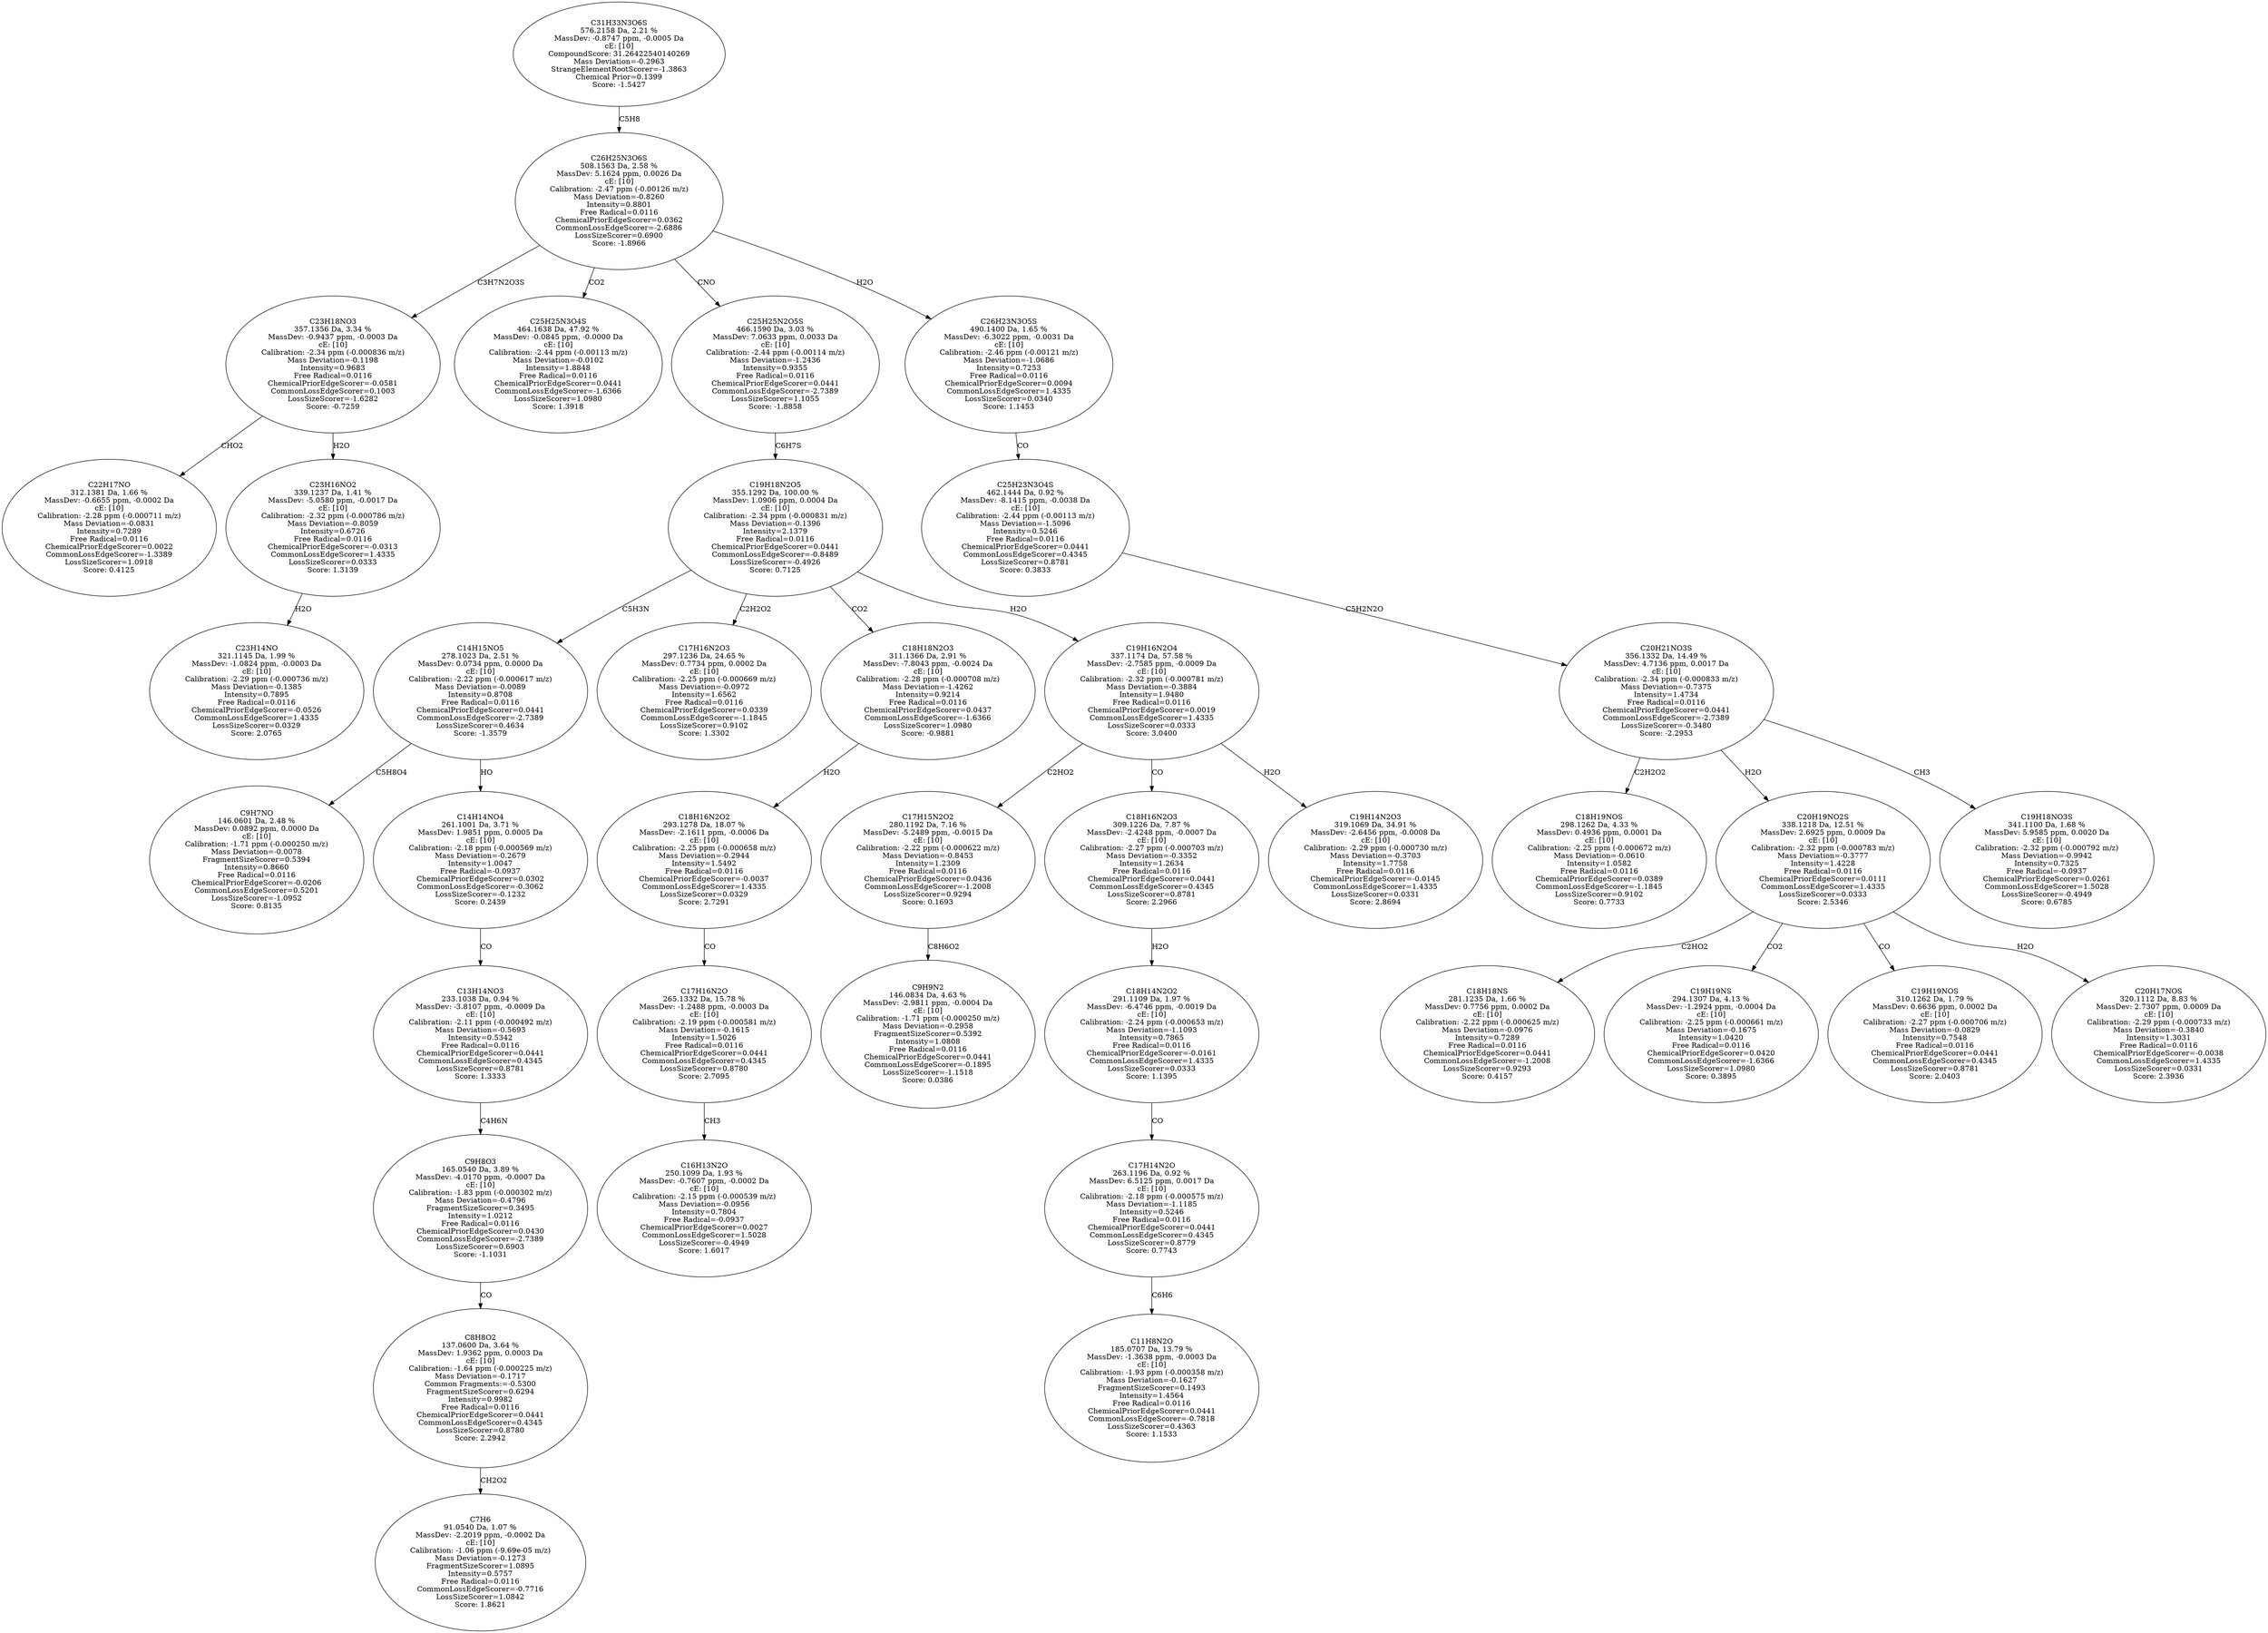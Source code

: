 strict digraph {
v1 [label="C22H17NO\n312.1381 Da, 1.66 %\nMassDev: -0.6655 ppm, -0.0002 Da\ncE: [10]\nCalibration: -2.28 ppm (-0.000711 m/z)\nMass Deviation=-0.0831\nIntensity=0.7289\nFree Radical=0.0116\nChemicalPriorEdgeScorer=0.0022\nCommonLossEdgeScorer=-1.3389\nLossSizeScorer=1.0918\nScore: 0.4125"];
v2 [label="C23H14NO\n321.1145 Da, 1.99 %\nMassDev: -1.0824 ppm, -0.0003 Da\ncE: [10]\nCalibration: -2.29 ppm (-0.000736 m/z)\nMass Deviation=-0.1385\nIntensity=0.7895\nFree Radical=0.0116\nChemicalPriorEdgeScorer=-0.0526\nCommonLossEdgeScorer=1.4335\nLossSizeScorer=0.0329\nScore: 2.0765"];
v3 [label="C23H16NO2\n339.1237 Da, 1.41 %\nMassDev: -5.0580 ppm, -0.0017 Da\ncE: [10]\nCalibration: -2.32 ppm (-0.000786 m/z)\nMass Deviation=-0.8059\nIntensity=0.6726\nFree Radical=0.0116\nChemicalPriorEdgeScorer=-0.0313\nCommonLossEdgeScorer=1.4335\nLossSizeScorer=0.0333\nScore: 1.3139"];
v4 [label="C23H18NO3\n357.1356 Da, 3.34 %\nMassDev: -0.9437 ppm, -0.0003 Da\ncE: [10]\nCalibration: -2.34 ppm (-0.000836 m/z)\nMass Deviation=-0.1198\nIntensity=0.9683\nFree Radical=0.0116\nChemicalPriorEdgeScorer=-0.0581\nCommonLossEdgeScorer=0.1003\nLossSizeScorer=-1.6282\nScore: -0.7259"];
v5 [label="C25H25N3O4S\n464.1638 Da, 47.92 %\nMassDev: -0.0845 ppm, -0.0000 Da\ncE: [10]\nCalibration: -2.44 ppm (-0.00113 m/z)\nMass Deviation=-0.0102\nIntensity=1.8848\nFree Radical=0.0116\nChemicalPriorEdgeScorer=0.0441\nCommonLossEdgeScorer=-1.6366\nLossSizeScorer=1.0980\nScore: 1.3918"];
v6 [label="C9H7NO\n146.0601 Da, 2.48 %\nMassDev: 0.0892 ppm, 0.0000 Da\ncE: [10]\nCalibration: -1.71 ppm (-0.000250 m/z)\nMass Deviation=-0.0078\nFragmentSizeScorer=0.5394\nIntensity=0.8660\nFree Radical=0.0116\nChemicalPriorEdgeScorer=-0.0206\nCommonLossEdgeScorer=0.5201\nLossSizeScorer=-1.0952\nScore: 0.8135"];
v7 [label="C7H6\n91.0540 Da, 1.07 %\nMassDev: -2.2019 ppm, -0.0002 Da\ncE: [10]\nCalibration: -1.06 ppm (-9.69e-05 m/z)\nMass Deviation=-0.1273\nFragmentSizeScorer=1.0895\nIntensity=0.5757\nFree Radical=0.0116\nCommonLossEdgeScorer=-0.7716\nLossSizeScorer=1.0842\nScore: 1.8621"];
v8 [label="C8H8O2\n137.0600 Da, 3.64 %\nMassDev: 1.9362 ppm, 0.0003 Da\ncE: [10]\nCalibration: -1.64 ppm (-0.000225 m/z)\nMass Deviation=-0.1717\nCommon Fragments:=-0.5300\nFragmentSizeScorer=0.6294\nIntensity=0.9982\nFree Radical=0.0116\nChemicalPriorEdgeScorer=0.0441\nCommonLossEdgeScorer=0.4345\nLossSizeScorer=0.8780\nScore: 2.2942"];
v9 [label="C9H8O3\n165.0540 Da, 3.89 %\nMassDev: -4.0170 ppm, -0.0007 Da\ncE: [10]\nCalibration: -1.83 ppm (-0.000302 m/z)\nMass Deviation=-0.4796\nFragmentSizeScorer=0.3495\nIntensity=1.0212\nFree Radical=0.0116\nChemicalPriorEdgeScorer=0.0430\nCommonLossEdgeScorer=-2.7389\nLossSizeScorer=0.6903\nScore: -1.1031"];
v10 [label="C13H14NO3\n233.1038 Da, 0.94 %\nMassDev: -3.8107 ppm, -0.0009 Da\ncE: [10]\nCalibration: -2.11 ppm (-0.000492 m/z)\nMass Deviation=-0.5693\nIntensity=0.5342\nFree Radical=0.0116\nChemicalPriorEdgeScorer=0.0441\nCommonLossEdgeScorer=0.4345\nLossSizeScorer=0.8781\nScore: 1.3333"];
v11 [label="C14H14NO4\n261.1001 Da, 3.71 %\nMassDev: 1.9851 ppm, 0.0005 Da\ncE: [10]\nCalibration: -2.18 ppm (-0.000569 m/z)\nMass Deviation=-0.2679\nIntensity=1.0047\nFree Radical=-0.0937\nChemicalPriorEdgeScorer=0.0302\nCommonLossEdgeScorer=-0.3062\nLossSizeScorer=-0.1232\nScore: 0.2439"];
v12 [label="C14H15NO5\n278.1023 Da, 2.51 %\nMassDev: 0.0734 ppm, 0.0000 Da\ncE: [10]\nCalibration: -2.22 ppm (-0.000617 m/z)\nMass Deviation=-0.0089\nIntensity=0.8708\nFree Radical=0.0116\nChemicalPriorEdgeScorer=0.0441\nCommonLossEdgeScorer=-2.7389\nLossSizeScorer=0.4634\nScore: -1.3579"];
v13 [label="C17H16N2O3\n297.1236 Da, 24.65 %\nMassDev: 0.7734 ppm, 0.0002 Da\ncE: [10]\nCalibration: -2.25 ppm (-0.000669 m/z)\nMass Deviation=-0.0972\nIntensity=1.6562\nFree Radical=0.0116\nChemicalPriorEdgeScorer=0.0339\nCommonLossEdgeScorer=-1.1845\nLossSizeScorer=0.9102\nScore: 1.3302"];
v14 [label="C16H13N2O\n250.1099 Da, 1.93 %\nMassDev: -0.7607 ppm, -0.0002 Da\ncE: [10]\nCalibration: -2.15 ppm (-0.000539 m/z)\nMass Deviation=-0.0956\nIntensity=0.7804\nFree Radical=-0.0937\nChemicalPriorEdgeScorer=0.0027\nCommonLossEdgeScorer=1.5028\nLossSizeScorer=-0.4949\nScore: 1.6017"];
v15 [label="C17H16N2O\n265.1332 Da, 15.78 %\nMassDev: -1.2488 ppm, -0.0003 Da\ncE: [10]\nCalibration: -2.19 ppm (-0.000581 m/z)\nMass Deviation=-0.1615\nIntensity=1.5026\nFree Radical=0.0116\nChemicalPriorEdgeScorer=0.0441\nCommonLossEdgeScorer=0.4345\nLossSizeScorer=0.8780\nScore: 2.7095"];
v16 [label="C18H16N2O2\n293.1278 Da, 18.07 %\nMassDev: -2.1611 ppm, -0.0006 Da\ncE: [10]\nCalibration: -2.25 ppm (-0.000658 m/z)\nMass Deviation=-0.2944\nIntensity=1.5492\nFree Radical=0.0116\nChemicalPriorEdgeScorer=-0.0037\nCommonLossEdgeScorer=1.4335\nLossSizeScorer=0.0329\nScore: 2.7291"];
v17 [label="C18H18N2O3\n311.1366 Da, 2.91 %\nMassDev: -7.8043 ppm, -0.0024 Da\ncE: [10]\nCalibration: -2.28 ppm (-0.000708 m/z)\nMass Deviation=-1.4262\nIntensity=0.9214\nFree Radical=0.0116\nChemicalPriorEdgeScorer=0.0437\nCommonLossEdgeScorer=-1.6366\nLossSizeScorer=1.0980\nScore: -0.9881"];
v18 [label="C9H9N2\n146.0834 Da, 4.63 %\nMassDev: -2.9811 ppm, -0.0004 Da\ncE: [10]\nCalibration: -1.71 ppm (-0.000250 m/z)\nMass Deviation=-0.2958\nFragmentSizeScorer=0.5392\nIntensity=1.0808\nFree Radical=0.0116\nChemicalPriorEdgeScorer=0.0441\nCommonLossEdgeScorer=-0.1895\nLossSizeScorer=-1.1518\nScore: 0.0386"];
v19 [label="C17H15N2O2\n280.1192 Da, 7.16 %\nMassDev: -5.2489 ppm, -0.0015 Da\ncE: [10]\nCalibration: -2.22 ppm (-0.000622 m/z)\nMass Deviation=-0.8453\nIntensity=1.2309\nFree Radical=0.0116\nChemicalPriorEdgeScorer=0.0436\nCommonLossEdgeScorer=-1.2008\nLossSizeScorer=0.9294\nScore: 0.1693"];
v20 [label="C11H8N2O\n185.0707 Da, 13.79 %\nMassDev: -1.3638 ppm, -0.0003 Da\ncE: [10]\nCalibration: -1.93 ppm (-0.000358 m/z)\nMass Deviation=-0.1627\nFragmentSizeScorer=0.1493\nIntensity=1.4564\nFree Radical=0.0116\nChemicalPriorEdgeScorer=0.0441\nCommonLossEdgeScorer=-0.7818\nLossSizeScorer=0.4363\nScore: 1.1533"];
v21 [label="C17H14N2O\n263.1196 Da, 0.92 %\nMassDev: 6.5125 ppm, 0.0017 Da\ncE: [10]\nCalibration: -2.18 ppm (-0.000575 m/z)\nMass Deviation=-1.1185\nIntensity=0.5246\nFree Radical=0.0116\nChemicalPriorEdgeScorer=0.0441\nCommonLossEdgeScorer=0.4345\nLossSizeScorer=0.8779\nScore: 0.7743"];
v22 [label="C18H14N2O2\n291.1109 Da, 1.97 %\nMassDev: -6.4746 ppm, -0.0019 Da\ncE: [10]\nCalibration: -2.24 ppm (-0.000653 m/z)\nMass Deviation=-1.1093\nIntensity=0.7865\nFree Radical=0.0116\nChemicalPriorEdgeScorer=-0.0161\nCommonLossEdgeScorer=1.4335\nLossSizeScorer=0.0333\nScore: 1.1395"];
v23 [label="C18H16N2O3\n309.1226 Da, 7.87 %\nMassDev: -2.4248 ppm, -0.0007 Da\ncE: [10]\nCalibration: -2.27 ppm (-0.000703 m/z)\nMass Deviation=-0.3352\nIntensity=1.2634\nFree Radical=0.0116\nChemicalPriorEdgeScorer=0.0441\nCommonLossEdgeScorer=0.4345\nLossSizeScorer=0.8781\nScore: 2.2966"];
v24 [label="C19H14N2O3\n319.1069 Da, 34.91 %\nMassDev: -2.6456 ppm, -0.0008 Da\ncE: [10]\nCalibration: -2.29 ppm (-0.000730 m/z)\nMass Deviation=-0.3703\nIntensity=1.7758\nFree Radical=0.0116\nChemicalPriorEdgeScorer=-0.0145\nCommonLossEdgeScorer=1.4335\nLossSizeScorer=0.0331\nScore: 2.8694"];
v25 [label="C19H16N2O4\n337.1174 Da, 57.58 %\nMassDev: -2.7585 ppm, -0.0009 Da\ncE: [10]\nCalibration: -2.32 ppm (-0.000781 m/z)\nMass Deviation=-0.3884\nIntensity=1.9480\nFree Radical=0.0116\nChemicalPriorEdgeScorer=0.0019\nCommonLossEdgeScorer=1.4335\nLossSizeScorer=0.0333\nScore: 3.0400"];
v26 [label="C19H18N2O5\n355.1292 Da, 100.00 %\nMassDev: 1.0906 ppm, 0.0004 Da\ncE: [10]\nCalibration: -2.34 ppm (-0.000831 m/z)\nMass Deviation=-0.1396\nIntensity=2.1379\nFree Radical=0.0116\nChemicalPriorEdgeScorer=0.0441\nCommonLossEdgeScorer=-0.8489\nLossSizeScorer=-0.4926\nScore: 0.7125"];
v27 [label="C25H25N2O5S\n466.1590 Da, 3.03 %\nMassDev: 7.0633 ppm, 0.0033 Da\ncE: [10]\nCalibration: -2.44 ppm (-0.00114 m/z)\nMass Deviation=-1.2436\nIntensity=0.9355\nFree Radical=0.0116\nChemicalPriorEdgeScorer=0.0441\nCommonLossEdgeScorer=-2.7389\nLossSizeScorer=1.1055\nScore: -1.8858"];
v28 [label="C18H19NOS\n298.1262 Da, 4.33 %\nMassDev: 0.4936 ppm, 0.0001 Da\ncE: [10]\nCalibration: -2.25 ppm (-0.000672 m/z)\nMass Deviation=-0.0610\nIntensity=1.0582\nFree Radical=0.0116\nChemicalPriorEdgeScorer=0.0389\nCommonLossEdgeScorer=-1.1845\nLossSizeScorer=0.9102\nScore: 0.7733"];
v29 [label="C18H18NS\n281.1235 Da, 1.66 %\nMassDev: 0.7756 ppm, 0.0002 Da\ncE: [10]\nCalibration: -2.22 ppm (-0.000625 m/z)\nMass Deviation=-0.0976\nIntensity=0.7289\nFree Radical=0.0116\nChemicalPriorEdgeScorer=0.0441\nCommonLossEdgeScorer=-1.2008\nLossSizeScorer=0.9293\nScore: 0.4157"];
v30 [label="C19H19NS\n294.1307 Da, 4.13 %\nMassDev: -1.2924 ppm, -0.0004 Da\ncE: [10]\nCalibration: -2.25 ppm (-0.000661 m/z)\nMass Deviation=-0.1675\nIntensity=1.0420\nFree Radical=0.0116\nChemicalPriorEdgeScorer=0.0420\nCommonLossEdgeScorer=-1.6366\nLossSizeScorer=1.0980\nScore: 0.3895"];
v31 [label="C19H19NOS\n310.1262 Da, 1.79 %\nMassDev: 0.6636 ppm, 0.0002 Da\ncE: [10]\nCalibration: -2.27 ppm (-0.000706 m/z)\nMass Deviation=-0.0829\nIntensity=0.7548\nFree Radical=0.0116\nChemicalPriorEdgeScorer=0.0441\nCommonLossEdgeScorer=0.4345\nLossSizeScorer=0.8781\nScore: 2.0403"];
v32 [label="C20H17NOS\n320.1112 Da, 8.83 %\nMassDev: 2.7307 ppm, 0.0009 Da\ncE: [10]\nCalibration: -2.29 ppm (-0.000733 m/z)\nMass Deviation=-0.3840\nIntensity=1.3031\nFree Radical=0.0116\nChemicalPriorEdgeScorer=-0.0038\nCommonLossEdgeScorer=1.4335\nLossSizeScorer=0.0331\nScore: 2.3936"];
v33 [label="C20H19NO2S\n338.1218 Da, 12.51 %\nMassDev: 2.6925 ppm, 0.0009 Da\ncE: [10]\nCalibration: -2.32 ppm (-0.000783 m/z)\nMass Deviation=-0.3777\nIntensity=1.4228\nFree Radical=0.0116\nChemicalPriorEdgeScorer=0.0111\nCommonLossEdgeScorer=1.4335\nLossSizeScorer=0.0333\nScore: 2.5346"];
v34 [label="C19H18NO3S\n341.1100 Da, 1.68 %\nMassDev: 5.9585 ppm, 0.0020 Da\ncE: [10]\nCalibration: -2.32 ppm (-0.000792 m/z)\nMass Deviation=-0.9942\nIntensity=0.7325\nFree Radical=-0.0937\nChemicalPriorEdgeScorer=0.0261\nCommonLossEdgeScorer=1.5028\nLossSizeScorer=-0.4949\nScore: 0.6785"];
v35 [label="C20H21NO3S\n356.1332 Da, 14.49 %\nMassDev: 4.7136 ppm, 0.0017 Da\ncE: [10]\nCalibration: -2.34 ppm (-0.000833 m/z)\nMass Deviation=-0.7375\nIntensity=1.4734\nFree Radical=0.0116\nChemicalPriorEdgeScorer=0.0441\nCommonLossEdgeScorer=-2.7389\nLossSizeScorer=-0.3480\nScore: -2.2953"];
v36 [label="C25H23N3O4S\n462.1444 Da, 0.92 %\nMassDev: -8.1415 ppm, -0.0038 Da\ncE: [10]\nCalibration: -2.44 ppm (-0.00113 m/z)\nMass Deviation=-1.5096\nIntensity=0.5246\nFree Radical=0.0116\nChemicalPriorEdgeScorer=0.0441\nCommonLossEdgeScorer=0.4345\nLossSizeScorer=0.8781\nScore: 0.3833"];
v37 [label="C26H23N3O5S\n490.1400 Da, 1.65 %\nMassDev: -6.3022 ppm, -0.0031 Da\ncE: [10]\nCalibration: -2.46 ppm (-0.00121 m/z)\nMass Deviation=-1.0686\nIntensity=0.7253\nFree Radical=0.0116\nChemicalPriorEdgeScorer=0.0094\nCommonLossEdgeScorer=1.4335\nLossSizeScorer=0.0340\nScore: 1.1453"];
v38 [label="C26H25N3O6S\n508.1563 Da, 2.58 %\nMassDev: 5.1624 ppm, 0.0026 Da\ncE: [10]\nCalibration: -2.47 ppm (-0.00126 m/z)\nMass Deviation=-0.8260\nIntensity=0.8801\nFree Radical=0.0116\nChemicalPriorEdgeScorer=0.0362\nCommonLossEdgeScorer=-2.6886\nLossSizeScorer=0.6900\nScore: -1.8966"];
v39 [label="C31H33N3O6S\n576.2158 Da, 2.21 %\nMassDev: -0.8747 ppm, -0.0005 Da\ncE: [10]\nCompoundScore: 31.26422540140269\nMass Deviation=-0.2963\nStrangeElementRootScorer=-1.3863\nChemical Prior=0.1399\nScore: -1.5427"];
v4 -> v1 [label="CHO2"];
v3 -> v2 [label="H2O"];
v4 -> v3 [label="H2O"];
v38 -> v4 [label="C3H7N2O3S"];
v38 -> v5 [label="CO2"];
v12 -> v6 [label="C5H8O4"];
v8 -> v7 [label="CH2O2"];
v9 -> v8 [label="CO"];
v10 -> v9 [label="C4H6N"];
v11 -> v10 [label="CO"];
v12 -> v11 [label="HO"];
v26 -> v12 [label="C5H3N"];
v26 -> v13 [label="C2H2O2"];
v15 -> v14 [label="CH3"];
v16 -> v15 [label="CO"];
v17 -> v16 [label="H2O"];
v26 -> v17 [label="CO2"];
v19 -> v18 [label="C8H6O2"];
v25 -> v19 [label="C2HO2"];
v21 -> v20 [label="C6H6"];
v22 -> v21 [label="CO"];
v23 -> v22 [label="H2O"];
v25 -> v23 [label="CO"];
v25 -> v24 [label="H2O"];
v26 -> v25 [label="H2O"];
v27 -> v26 [label="C6H7S"];
v38 -> v27 [label="CNO"];
v35 -> v28 [label="C2H2O2"];
v33 -> v29 [label="C2HO2"];
v33 -> v30 [label="CO2"];
v33 -> v31 [label="CO"];
v33 -> v32 [label="H2O"];
v35 -> v33 [label="H2O"];
v35 -> v34 [label="CH3"];
v36 -> v35 [label="C5H2N2O"];
v37 -> v36 [label="CO"];
v38 -> v37 [label="H2O"];
v39 -> v38 [label="C5H8"];
}